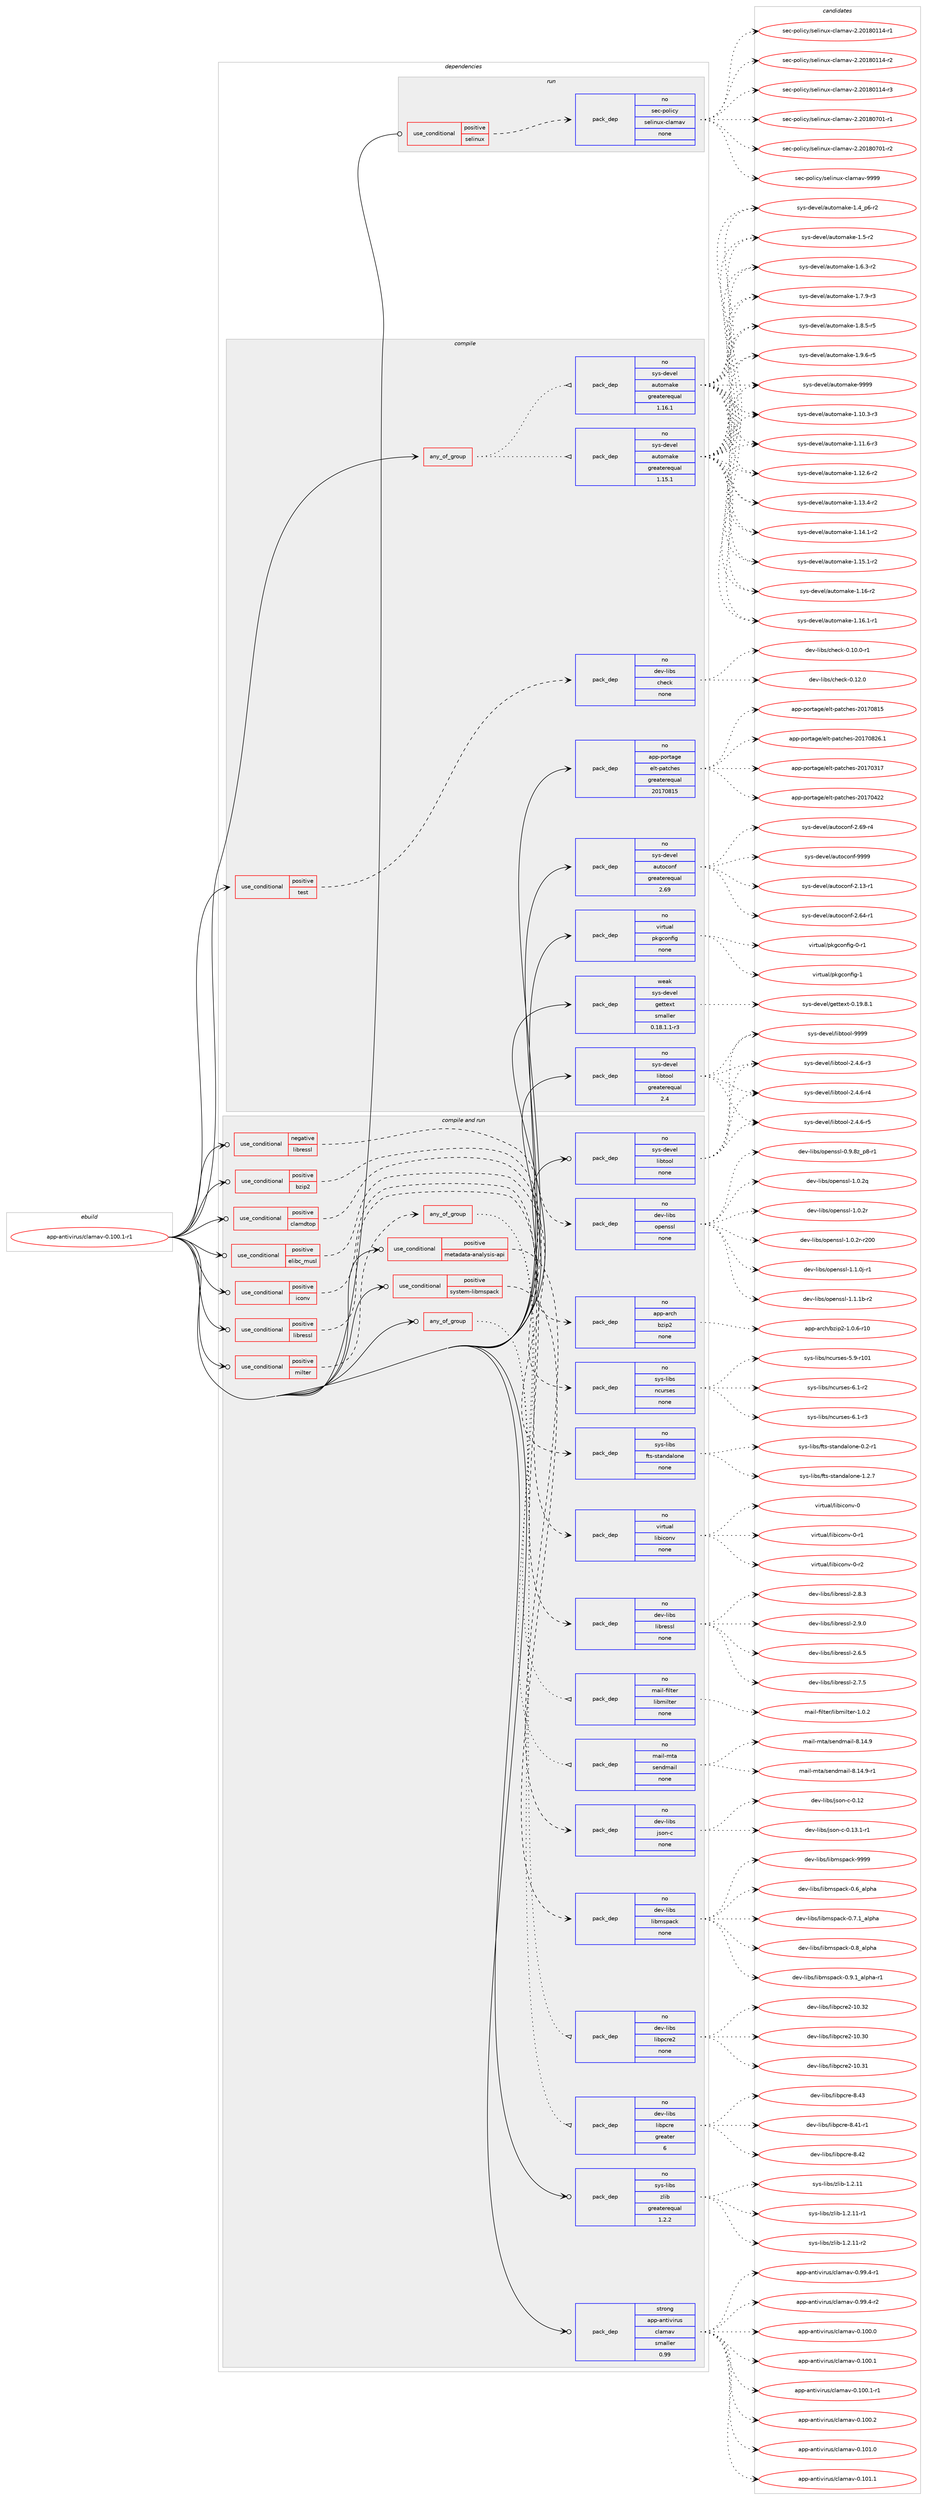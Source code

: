 digraph prolog {

# *************
# Graph options
# *************

newrank=true;
concentrate=true;
compound=true;
graph [rankdir=LR,fontname=Helvetica,fontsize=10,ranksep=1.5];#, ranksep=2.5, nodesep=0.2];
edge  [arrowhead=vee];
node  [fontname=Helvetica,fontsize=10];

# **********
# The ebuild
# **********

subgraph cluster_leftcol {
color=gray;
rank=same;
label=<<i>ebuild</i>>;
id [label="app-antivirus/clamav-0.100.1-r1", color=red, width=4, href="../app-antivirus/clamav-0.100.1-r1.svg"];
}

# ****************
# The dependencies
# ****************

subgraph cluster_midcol {
color=gray;
label=<<i>dependencies</i>>;
subgraph cluster_compile {
fillcolor="#eeeeee";
style=filled;
label=<<i>compile</i>>;
subgraph any19178 {
dependency1270472 [label=<<TABLE BORDER="0" CELLBORDER="1" CELLSPACING="0" CELLPADDING="4"><TR><TD CELLPADDING="10">any_of_group</TD></TR></TABLE>>, shape=none, color=red];subgraph pack904450 {
dependency1270473 [label=<<TABLE BORDER="0" CELLBORDER="1" CELLSPACING="0" CELLPADDING="4" WIDTH="220"><TR><TD ROWSPAN="6" CELLPADDING="30">pack_dep</TD></TR><TR><TD WIDTH="110">no</TD></TR><TR><TD>sys-devel</TD></TR><TR><TD>automake</TD></TR><TR><TD>greaterequal</TD></TR><TR><TD>1.16.1</TD></TR></TABLE>>, shape=none, color=blue];
}
dependency1270472:e -> dependency1270473:w [weight=20,style="dotted",arrowhead="oinv"];
subgraph pack904451 {
dependency1270474 [label=<<TABLE BORDER="0" CELLBORDER="1" CELLSPACING="0" CELLPADDING="4" WIDTH="220"><TR><TD ROWSPAN="6" CELLPADDING="30">pack_dep</TD></TR><TR><TD WIDTH="110">no</TD></TR><TR><TD>sys-devel</TD></TR><TR><TD>automake</TD></TR><TR><TD>greaterequal</TD></TR><TR><TD>1.15.1</TD></TR></TABLE>>, shape=none, color=blue];
}
dependency1270472:e -> dependency1270474:w [weight=20,style="dotted",arrowhead="oinv"];
}
id:e -> dependency1270472:w [weight=20,style="solid",arrowhead="vee"];
subgraph cond346323 {
dependency1270475 [label=<<TABLE BORDER="0" CELLBORDER="1" CELLSPACING="0" CELLPADDING="4"><TR><TD ROWSPAN="3" CELLPADDING="10">use_conditional</TD></TR><TR><TD>positive</TD></TR><TR><TD>test</TD></TR></TABLE>>, shape=none, color=red];
subgraph pack904452 {
dependency1270476 [label=<<TABLE BORDER="0" CELLBORDER="1" CELLSPACING="0" CELLPADDING="4" WIDTH="220"><TR><TD ROWSPAN="6" CELLPADDING="30">pack_dep</TD></TR><TR><TD WIDTH="110">no</TD></TR><TR><TD>dev-libs</TD></TR><TR><TD>check</TD></TR><TR><TD>none</TD></TR><TR><TD></TD></TR></TABLE>>, shape=none, color=blue];
}
dependency1270475:e -> dependency1270476:w [weight=20,style="dashed",arrowhead="vee"];
}
id:e -> dependency1270475:w [weight=20,style="solid",arrowhead="vee"];
subgraph pack904453 {
dependency1270477 [label=<<TABLE BORDER="0" CELLBORDER="1" CELLSPACING="0" CELLPADDING="4" WIDTH="220"><TR><TD ROWSPAN="6" CELLPADDING="30">pack_dep</TD></TR><TR><TD WIDTH="110">no</TD></TR><TR><TD>app-portage</TD></TR><TR><TD>elt-patches</TD></TR><TR><TD>greaterequal</TD></TR><TR><TD>20170815</TD></TR></TABLE>>, shape=none, color=blue];
}
id:e -> dependency1270477:w [weight=20,style="solid",arrowhead="vee"];
subgraph pack904454 {
dependency1270478 [label=<<TABLE BORDER="0" CELLBORDER="1" CELLSPACING="0" CELLPADDING="4" WIDTH="220"><TR><TD ROWSPAN="6" CELLPADDING="30">pack_dep</TD></TR><TR><TD WIDTH="110">no</TD></TR><TR><TD>sys-devel</TD></TR><TR><TD>autoconf</TD></TR><TR><TD>greaterequal</TD></TR><TR><TD>2.69</TD></TR></TABLE>>, shape=none, color=blue];
}
id:e -> dependency1270478:w [weight=20,style="solid",arrowhead="vee"];
subgraph pack904455 {
dependency1270479 [label=<<TABLE BORDER="0" CELLBORDER="1" CELLSPACING="0" CELLPADDING="4" WIDTH="220"><TR><TD ROWSPAN="6" CELLPADDING="30">pack_dep</TD></TR><TR><TD WIDTH="110">no</TD></TR><TR><TD>sys-devel</TD></TR><TR><TD>libtool</TD></TR><TR><TD>greaterequal</TD></TR><TR><TD>2.4</TD></TR></TABLE>>, shape=none, color=blue];
}
id:e -> dependency1270479:w [weight=20,style="solid",arrowhead="vee"];
subgraph pack904456 {
dependency1270480 [label=<<TABLE BORDER="0" CELLBORDER="1" CELLSPACING="0" CELLPADDING="4" WIDTH="220"><TR><TD ROWSPAN="6" CELLPADDING="30">pack_dep</TD></TR><TR><TD WIDTH="110">no</TD></TR><TR><TD>virtual</TD></TR><TR><TD>pkgconfig</TD></TR><TR><TD>none</TD></TR><TR><TD></TD></TR></TABLE>>, shape=none, color=blue];
}
id:e -> dependency1270480:w [weight=20,style="solid",arrowhead="vee"];
subgraph pack904457 {
dependency1270481 [label=<<TABLE BORDER="0" CELLBORDER="1" CELLSPACING="0" CELLPADDING="4" WIDTH="220"><TR><TD ROWSPAN="6" CELLPADDING="30">pack_dep</TD></TR><TR><TD WIDTH="110">weak</TD></TR><TR><TD>sys-devel</TD></TR><TR><TD>gettext</TD></TR><TR><TD>smaller</TD></TR><TR><TD>0.18.1.1-r3</TD></TR></TABLE>>, shape=none, color=blue];
}
id:e -> dependency1270481:w [weight=20,style="solid",arrowhead="vee"];
}
subgraph cluster_compileandrun {
fillcolor="#eeeeee";
style=filled;
label=<<i>compile and run</i>>;
subgraph any19179 {
dependency1270482 [label=<<TABLE BORDER="0" CELLBORDER="1" CELLSPACING="0" CELLPADDING="4"><TR><TD CELLPADDING="10">any_of_group</TD></TR></TABLE>>, shape=none, color=red];subgraph pack904458 {
dependency1270483 [label=<<TABLE BORDER="0" CELLBORDER="1" CELLSPACING="0" CELLPADDING="4" WIDTH="220"><TR><TD ROWSPAN="6" CELLPADDING="30">pack_dep</TD></TR><TR><TD WIDTH="110">no</TD></TR><TR><TD>dev-libs</TD></TR><TR><TD>libpcre2</TD></TR><TR><TD>none</TD></TR><TR><TD></TD></TR></TABLE>>, shape=none, color=blue];
}
dependency1270482:e -> dependency1270483:w [weight=20,style="dotted",arrowhead="oinv"];
subgraph pack904459 {
dependency1270484 [label=<<TABLE BORDER="0" CELLBORDER="1" CELLSPACING="0" CELLPADDING="4" WIDTH="220"><TR><TD ROWSPAN="6" CELLPADDING="30">pack_dep</TD></TR><TR><TD WIDTH="110">no</TD></TR><TR><TD>dev-libs</TD></TR><TR><TD>libpcre</TD></TR><TR><TD>greater</TD></TR><TR><TD>6</TD></TR></TABLE>>, shape=none, color=blue];
}
dependency1270482:e -> dependency1270484:w [weight=20,style="dotted",arrowhead="oinv"];
}
id:e -> dependency1270482:w [weight=20,style="solid",arrowhead="odotvee"];
subgraph cond346324 {
dependency1270485 [label=<<TABLE BORDER="0" CELLBORDER="1" CELLSPACING="0" CELLPADDING="4"><TR><TD ROWSPAN="3" CELLPADDING="10">use_conditional</TD></TR><TR><TD>negative</TD></TR><TR><TD>libressl</TD></TR></TABLE>>, shape=none, color=red];
subgraph pack904460 {
dependency1270486 [label=<<TABLE BORDER="0" CELLBORDER="1" CELLSPACING="0" CELLPADDING="4" WIDTH="220"><TR><TD ROWSPAN="6" CELLPADDING="30">pack_dep</TD></TR><TR><TD WIDTH="110">no</TD></TR><TR><TD>dev-libs</TD></TR><TR><TD>openssl</TD></TR><TR><TD>none</TD></TR><TR><TD></TD></TR></TABLE>>, shape=none, color=blue];
}
dependency1270485:e -> dependency1270486:w [weight=20,style="dashed",arrowhead="vee"];
}
id:e -> dependency1270485:w [weight=20,style="solid",arrowhead="odotvee"];
subgraph cond346325 {
dependency1270487 [label=<<TABLE BORDER="0" CELLBORDER="1" CELLSPACING="0" CELLPADDING="4"><TR><TD ROWSPAN="3" CELLPADDING="10">use_conditional</TD></TR><TR><TD>positive</TD></TR><TR><TD>bzip2</TD></TR></TABLE>>, shape=none, color=red];
subgraph pack904461 {
dependency1270488 [label=<<TABLE BORDER="0" CELLBORDER="1" CELLSPACING="0" CELLPADDING="4" WIDTH="220"><TR><TD ROWSPAN="6" CELLPADDING="30">pack_dep</TD></TR><TR><TD WIDTH="110">no</TD></TR><TR><TD>app-arch</TD></TR><TR><TD>bzip2</TD></TR><TR><TD>none</TD></TR><TR><TD></TD></TR></TABLE>>, shape=none, color=blue];
}
dependency1270487:e -> dependency1270488:w [weight=20,style="dashed",arrowhead="vee"];
}
id:e -> dependency1270487:w [weight=20,style="solid",arrowhead="odotvee"];
subgraph cond346326 {
dependency1270489 [label=<<TABLE BORDER="0" CELLBORDER="1" CELLSPACING="0" CELLPADDING="4"><TR><TD ROWSPAN="3" CELLPADDING="10">use_conditional</TD></TR><TR><TD>positive</TD></TR><TR><TD>clamdtop</TD></TR></TABLE>>, shape=none, color=red];
subgraph pack904462 {
dependency1270490 [label=<<TABLE BORDER="0" CELLBORDER="1" CELLSPACING="0" CELLPADDING="4" WIDTH="220"><TR><TD ROWSPAN="6" CELLPADDING="30">pack_dep</TD></TR><TR><TD WIDTH="110">no</TD></TR><TR><TD>sys-libs</TD></TR><TR><TD>ncurses</TD></TR><TR><TD>none</TD></TR><TR><TD></TD></TR></TABLE>>, shape=none, color=blue];
}
dependency1270489:e -> dependency1270490:w [weight=20,style="dashed",arrowhead="vee"];
}
id:e -> dependency1270489:w [weight=20,style="solid",arrowhead="odotvee"];
subgraph cond346327 {
dependency1270491 [label=<<TABLE BORDER="0" CELLBORDER="1" CELLSPACING="0" CELLPADDING="4"><TR><TD ROWSPAN="3" CELLPADDING="10">use_conditional</TD></TR><TR><TD>positive</TD></TR><TR><TD>elibc_musl</TD></TR></TABLE>>, shape=none, color=red];
subgraph pack904463 {
dependency1270492 [label=<<TABLE BORDER="0" CELLBORDER="1" CELLSPACING="0" CELLPADDING="4" WIDTH="220"><TR><TD ROWSPAN="6" CELLPADDING="30">pack_dep</TD></TR><TR><TD WIDTH="110">no</TD></TR><TR><TD>sys-libs</TD></TR><TR><TD>fts-standalone</TD></TR><TR><TD>none</TD></TR><TR><TD></TD></TR></TABLE>>, shape=none, color=blue];
}
dependency1270491:e -> dependency1270492:w [weight=20,style="dashed",arrowhead="vee"];
}
id:e -> dependency1270491:w [weight=20,style="solid",arrowhead="odotvee"];
subgraph cond346328 {
dependency1270493 [label=<<TABLE BORDER="0" CELLBORDER="1" CELLSPACING="0" CELLPADDING="4"><TR><TD ROWSPAN="3" CELLPADDING="10">use_conditional</TD></TR><TR><TD>positive</TD></TR><TR><TD>iconv</TD></TR></TABLE>>, shape=none, color=red];
subgraph pack904464 {
dependency1270494 [label=<<TABLE BORDER="0" CELLBORDER="1" CELLSPACING="0" CELLPADDING="4" WIDTH="220"><TR><TD ROWSPAN="6" CELLPADDING="30">pack_dep</TD></TR><TR><TD WIDTH="110">no</TD></TR><TR><TD>virtual</TD></TR><TR><TD>libiconv</TD></TR><TR><TD>none</TD></TR><TR><TD></TD></TR></TABLE>>, shape=none, color=blue];
}
dependency1270493:e -> dependency1270494:w [weight=20,style="dashed",arrowhead="vee"];
}
id:e -> dependency1270493:w [weight=20,style="solid",arrowhead="odotvee"];
subgraph cond346329 {
dependency1270495 [label=<<TABLE BORDER="0" CELLBORDER="1" CELLSPACING="0" CELLPADDING="4"><TR><TD ROWSPAN="3" CELLPADDING="10">use_conditional</TD></TR><TR><TD>positive</TD></TR><TR><TD>libressl</TD></TR></TABLE>>, shape=none, color=red];
subgraph pack904465 {
dependency1270496 [label=<<TABLE BORDER="0" CELLBORDER="1" CELLSPACING="0" CELLPADDING="4" WIDTH="220"><TR><TD ROWSPAN="6" CELLPADDING="30">pack_dep</TD></TR><TR><TD WIDTH="110">no</TD></TR><TR><TD>dev-libs</TD></TR><TR><TD>libressl</TD></TR><TR><TD>none</TD></TR><TR><TD></TD></TR></TABLE>>, shape=none, color=blue];
}
dependency1270495:e -> dependency1270496:w [weight=20,style="dashed",arrowhead="vee"];
}
id:e -> dependency1270495:w [weight=20,style="solid",arrowhead="odotvee"];
subgraph cond346330 {
dependency1270497 [label=<<TABLE BORDER="0" CELLBORDER="1" CELLSPACING="0" CELLPADDING="4"><TR><TD ROWSPAN="3" CELLPADDING="10">use_conditional</TD></TR><TR><TD>positive</TD></TR><TR><TD>metadata-analysis-api</TD></TR></TABLE>>, shape=none, color=red];
subgraph pack904466 {
dependency1270498 [label=<<TABLE BORDER="0" CELLBORDER="1" CELLSPACING="0" CELLPADDING="4" WIDTH="220"><TR><TD ROWSPAN="6" CELLPADDING="30">pack_dep</TD></TR><TR><TD WIDTH="110">no</TD></TR><TR><TD>dev-libs</TD></TR><TR><TD>json-c</TD></TR><TR><TD>none</TD></TR><TR><TD></TD></TR></TABLE>>, shape=none, color=blue];
}
dependency1270497:e -> dependency1270498:w [weight=20,style="dashed",arrowhead="vee"];
}
id:e -> dependency1270497:w [weight=20,style="solid",arrowhead="odotvee"];
subgraph cond346331 {
dependency1270499 [label=<<TABLE BORDER="0" CELLBORDER="1" CELLSPACING="0" CELLPADDING="4"><TR><TD ROWSPAN="3" CELLPADDING="10">use_conditional</TD></TR><TR><TD>positive</TD></TR><TR><TD>milter</TD></TR></TABLE>>, shape=none, color=red];
subgraph any19180 {
dependency1270500 [label=<<TABLE BORDER="0" CELLBORDER="1" CELLSPACING="0" CELLPADDING="4"><TR><TD CELLPADDING="10">any_of_group</TD></TR></TABLE>>, shape=none, color=red];subgraph pack904467 {
dependency1270501 [label=<<TABLE BORDER="0" CELLBORDER="1" CELLSPACING="0" CELLPADDING="4" WIDTH="220"><TR><TD ROWSPAN="6" CELLPADDING="30">pack_dep</TD></TR><TR><TD WIDTH="110">no</TD></TR><TR><TD>mail-filter</TD></TR><TR><TD>libmilter</TD></TR><TR><TD>none</TD></TR><TR><TD></TD></TR></TABLE>>, shape=none, color=blue];
}
dependency1270500:e -> dependency1270501:w [weight=20,style="dotted",arrowhead="oinv"];
subgraph pack904468 {
dependency1270502 [label=<<TABLE BORDER="0" CELLBORDER="1" CELLSPACING="0" CELLPADDING="4" WIDTH="220"><TR><TD ROWSPAN="6" CELLPADDING="30">pack_dep</TD></TR><TR><TD WIDTH="110">no</TD></TR><TR><TD>mail-mta</TD></TR><TR><TD>sendmail</TD></TR><TR><TD>none</TD></TR><TR><TD></TD></TR></TABLE>>, shape=none, color=blue];
}
dependency1270500:e -> dependency1270502:w [weight=20,style="dotted",arrowhead="oinv"];
}
dependency1270499:e -> dependency1270500:w [weight=20,style="dashed",arrowhead="vee"];
}
id:e -> dependency1270499:w [weight=20,style="solid",arrowhead="odotvee"];
subgraph cond346332 {
dependency1270503 [label=<<TABLE BORDER="0" CELLBORDER="1" CELLSPACING="0" CELLPADDING="4"><TR><TD ROWSPAN="3" CELLPADDING="10">use_conditional</TD></TR><TR><TD>positive</TD></TR><TR><TD>system-libmspack</TD></TR></TABLE>>, shape=none, color=red];
subgraph pack904469 {
dependency1270504 [label=<<TABLE BORDER="0" CELLBORDER="1" CELLSPACING="0" CELLPADDING="4" WIDTH="220"><TR><TD ROWSPAN="6" CELLPADDING="30">pack_dep</TD></TR><TR><TD WIDTH="110">no</TD></TR><TR><TD>dev-libs</TD></TR><TR><TD>libmspack</TD></TR><TR><TD>none</TD></TR><TR><TD></TD></TR></TABLE>>, shape=none, color=blue];
}
dependency1270503:e -> dependency1270504:w [weight=20,style="dashed",arrowhead="vee"];
}
id:e -> dependency1270503:w [weight=20,style="solid",arrowhead="odotvee"];
subgraph pack904470 {
dependency1270505 [label=<<TABLE BORDER="0" CELLBORDER="1" CELLSPACING="0" CELLPADDING="4" WIDTH="220"><TR><TD ROWSPAN="6" CELLPADDING="30">pack_dep</TD></TR><TR><TD WIDTH="110">no</TD></TR><TR><TD>sys-devel</TD></TR><TR><TD>libtool</TD></TR><TR><TD>none</TD></TR><TR><TD></TD></TR></TABLE>>, shape=none, color=blue];
}
id:e -> dependency1270505:w [weight=20,style="solid",arrowhead="odotvee"];
subgraph pack904471 {
dependency1270506 [label=<<TABLE BORDER="0" CELLBORDER="1" CELLSPACING="0" CELLPADDING="4" WIDTH="220"><TR><TD ROWSPAN="6" CELLPADDING="30">pack_dep</TD></TR><TR><TD WIDTH="110">no</TD></TR><TR><TD>sys-libs</TD></TR><TR><TD>zlib</TD></TR><TR><TD>greaterequal</TD></TR><TR><TD>1.2.2</TD></TR></TABLE>>, shape=none, color=blue];
}
id:e -> dependency1270506:w [weight=20,style="solid",arrowhead="odotvee"];
subgraph pack904472 {
dependency1270507 [label=<<TABLE BORDER="0" CELLBORDER="1" CELLSPACING="0" CELLPADDING="4" WIDTH="220"><TR><TD ROWSPAN="6" CELLPADDING="30">pack_dep</TD></TR><TR><TD WIDTH="110">strong</TD></TR><TR><TD>app-antivirus</TD></TR><TR><TD>clamav</TD></TR><TR><TD>smaller</TD></TR><TR><TD>0.99</TD></TR></TABLE>>, shape=none, color=blue];
}
id:e -> dependency1270507:w [weight=20,style="solid",arrowhead="odotvee"];
}
subgraph cluster_run {
fillcolor="#eeeeee";
style=filled;
label=<<i>run</i>>;
subgraph cond346333 {
dependency1270508 [label=<<TABLE BORDER="0" CELLBORDER="1" CELLSPACING="0" CELLPADDING="4"><TR><TD ROWSPAN="3" CELLPADDING="10">use_conditional</TD></TR><TR><TD>positive</TD></TR><TR><TD>selinux</TD></TR></TABLE>>, shape=none, color=red];
subgraph pack904473 {
dependency1270509 [label=<<TABLE BORDER="0" CELLBORDER="1" CELLSPACING="0" CELLPADDING="4" WIDTH="220"><TR><TD ROWSPAN="6" CELLPADDING="30">pack_dep</TD></TR><TR><TD WIDTH="110">no</TD></TR><TR><TD>sec-policy</TD></TR><TR><TD>selinux-clamav</TD></TR><TR><TD>none</TD></TR><TR><TD></TD></TR></TABLE>>, shape=none, color=blue];
}
dependency1270508:e -> dependency1270509:w [weight=20,style="dashed",arrowhead="vee"];
}
id:e -> dependency1270508:w [weight=20,style="solid",arrowhead="odot"];
}
}

# **************
# The candidates
# **************

subgraph cluster_choices {
rank=same;
color=gray;
label=<<i>candidates</i>>;

subgraph choice904450 {
color=black;
nodesep=1;
choice11512111545100101118101108479711711611110997107101454946494846514511451 [label="sys-devel/automake-1.10.3-r3", color=red, width=4,href="../sys-devel/automake-1.10.3-r3.svg"];
choice11512111545100101118101108479711711611110997107101454946494946544511451 [label="sys-devel/automake-1.11.6-r3", color=red, width=4,href="../sys-devel/automake-1.11.6-r3.svg"];
choice11512111545100101118101108479711711611110997107101454946495046544511450 [label="sys-devel/automake-1.12.6-r2", color=red, width=4,href="../sys-devel/automake-1.12.6-r2.svg"];
choice11512111545100101118101108479711711611110997107101454946495146524511450 [label="sys-devel/automake-1.13.4-r2", color=red, width=4,href="../sys-devel/automake-1.13.4-r2.svg"];
choice11512111545100101118101108479711711611110997107101454946495246494511450 [label="sys-devel/automake-1.14.1-r2", color=red, width=4,href="../sys-devel/automake-1.14.1-r2.svg"];
choice11512111545100101118101108479711711611110997107101454946495346494511450 [label="sys-devel/automake-1.15.1-r2", color=red, width=4,href="../sys-devel/automake-1.15.1-r2.svg"];
choice1151211154510010111810110847971171161111099710710145494649544511450 [label="sys-devel/automake-1.16-r2", color=red, width=4,href="../sys-devel/automake-1.16-r2.svg"];
choice11512111545100101118101108479711711611110997107101454946495446494511449 [label="sys-devel/automake-1.16.1-r1", color=red, width=4,href="../sys-devel/automake-1.16.1-r1.svg"];
choice115121115451001011181011084797117116111109971071014549465295112544511450 [label="sys-devel/automake-1.4_p6-r2", color=red, width=4,href="../sys-devel/automake-1.4_p6-r2.svg"];
choice11512111545100101118101108479711711611110997107101454946534511450 [label="sys-devel/automake-1.5-r2", color=red, width=4,href="../sys-devel/automake-1.5-r2.svg"];
choice115121115451001011181011084797117116111109971071014549465446514511450 [label="sys-devel/automake-1.6.3-r2", color=red, width=4,href="../sys-devel/automake-1.6.3-r2.svg"];
choice115121115451001011181011084797117116111109971071014549465546574511451 [label="sys-devel/automake-1.7.9-r3", color=red, width=4,href="../sys-devel/automake-1.7.9-r3.svg"];
choice115121115451001011181011084797117116111109971071014549465646534511453 [label="sys-devel/automake-1.8.5-r5", color=red, width=4,href="../sys-devel/automake-1.8.5-r5.svg"];
choice115121115451001011181011084797117116111109971071014549465746544511453 [label="sys-devel/automake-1.9.6-r5", color=red, width=4,href="../sys-devel/automake-1.9.6-r5.svg"];
choice115121115451001011181011084797117116111109971071014557575757 [label="sys-devel/automake-9999", color=red, width=4,href="../sys-devel/automake-9999.svg"];
dependency1270473:e -> choice11512111545100101118101108479711711611110997107101454946494846514511451:w [style=dotted,weight="100"];
dependency1270473:e -> choice11512111545100101118101108479711711611110997107101454946494946544511451:w [style=dotted,weight="100"];
dependency1270473:e -> choice11512111545100101118101108479711711611110997107101454946495046544511450:w [style=dotted,weight="100"];
dependency1270473:e -> choice11512111545100101118101108479711711611110997107101454946495146524511450:w [style=dotted,weight="100"];
dependency1270473:e -> choice11512111545100101118101108479711711611110997107101454946495246494511450:w [style=dotted,weight="100"];
dependency1270473:e -> choice11512111545100101118101108479711711611110997107101454946495346494511450:w [style=dotted,weight="100"];
dependency1270473:e -> choice1151211154510010111810110847971171161111099710710145494649544511450:w [style=dotted,weight="100"];
dependency1270473:e -> choice11512111545100101118101108479711711611110997107101454946495446494511449:w [style=dotted,weight="100"];
dependency1270473:e -> choice115121115451001011181011084797117116111109971071014549465295112544511450:w [style=dotted,weight="100"];
dependency1270473:e -> choice11512111545100101118101108479711711611110997107101454946534511450:w [style=dotted,weight="100"];
dependency1270473:e -> choice115121115451001011181011084797117116111109971071014549465446514511450:w [style=dotted,weight="100"];
dependency1270473:e -> choice115121115451001011181011084797117116111109971071014549465546574511451:w [style=dotted,weight="100"];
dependency1270473:e -> choice115121115451001011181011084797117116111109971071014549465646534511453:w [style=dotted,weight="100"];
dependency1270473:e -> choice115121115451001011181011084797117116111109971071014549465746544511453:w [style=dotted,weight="100"];
dependency1270473:e -> choice115121115451001011181011084797117116111109971071014557575757:w [style=dotted,weight="100"];
}
subgraph choice904451 {
color=black;
nodesep=1;
choice11512111545100101118101108479711711611110997107101454946494846514511451 [label="sys-devel/automake-1.10.3-r3", color=red, width=4,href="../sys-devel/automake-1.10.3-r3.svg"];
choice11512111545100101118101108479711711611110997107101454946494946544511451 [label="sys-devel/automake-1.11.6-r3", color=red, width=4,href="../sys-devel/automake-1.11.6-r3.svg"];
choice11512111545100101118101108479711711611110997107101454946495046544511450 [label="sys-devel/automake-1.12.6-r2", color=red, width=4,href="../sys-devel/automake-1.12.6-r2.svg"];
choice11512111545100101118101108479711711611110997107101454946495146524511450 [label="sys-devel/automake-1.13.4-r2", color=red, width=4,href="../sys-devel/automake-1.13.4-r2.svg"];
choice11512111545100101118101108479711711611110997107101454946495246494511450 [label="sys-devel/automake-1.14.1-r2", color=red, width=4,href="../sys-devel/automake-1.14.1-r2.svg"];
choice11512111545100101118101108479711711611110997107101454946495346494511450 [label="sys-devel/automake-1.15.1-r2", color=red, width=4,href="../sys-devel/automake-1.15.1-r2.svg"];
choice1151211154510010111810110847971171161111099710710145494649544511450 [label="sys-devel/automake-1.16-r2", color=red, width=4,href="../sys-devel/automake-1.16-r2.svg"];
choice11512111545100101118101108479711711611110997107101454946495446494511449 [label="sys-devel/automake-1.16.1-r1", color=red, width=4,href="../sys-devel/automake-1.16.1-r1.svg"];
choice115121115451001011181011084797117116111109971071014549465295112544511450 [label="sys-devel/automake-1.4_p6-r2", color=red, width=4,href="../sys-devel/automake-1.4_p6-r2.svg"];
choice11512111545100101118101108479711711611110997107101454946534511450 [label="sys-devel/automake-1.5-r2", color=red, width=4,href="../sys-devel/automake-1.5-r2.svg"];
choice115121115451001011181011084797117116111109971071014549465446514511450 [label="sys-devel/automake-1.6.3-r2", color=red, width=4,href="../sys-devel/automake-1.6.3-r2.svg"];
choice115121115451001011181011084797117116111109971071014549465546574511451 [label="sys-devel/automake-1.7.9-r3", color=red, width=4,href="../sys-devel/automake-1.7.9-r3.svg"];
choice115121115451001011181011084797117116111109971071014549465646534511453 [label="sys-devel/automake-1.8.5-r5", color=red, width=4,href="../sys-devel/automake-1.8.5-r5.svg"];
choice115121115451001011181011084797117116111109971071014549465746544511453 [label="sys-devel/automake-1.9.6-r5", color=red, width=4,href="../sys-devel/automake-1.9.6-r5.svg"];
choice115121115451001011181011084797117116111109971071014557575757 [label="sys-devel/automake-9999", color=red, width=4,href="../sys-devel/automake-9999.svg"];
dependency1270474:e -> choice11512111545100101118101108479711711611110997107101454946494846514511451:w [style=dotted,weight="100"];
dependency1270474:e -> choice11512111545100101118101108479711711611110997107101454946494946544511451:w [style=dotted,weight="100"];
dependency1270474:e -> choice11512111545100101118101108479711711611110997107101454946495046544511450:w [style=dotted,weight="100"];
dependency1270474:e -> choice11512111545100101118101108479711711611110997107101454946495146524511450:w [style=dotted,weight="100"];
dependency1270474:e -> choice11512111545100101118101108479711711611110997107101454946495246494511450:w [style=dotted,weight="100"];
dependency1270474:e -> choice11512111545100101118101108479711711611110997107101454946495346494511450:w [style=dotted,weight="100"];
dependency1270474:e -> choice1151211154510010111810110847971171161111099710710145494649544511450:w [style=dotted,weight="100"];
dependency1270474:e -> choice11512111545100101118101108479711711611110997107101454946495446494511449:w [style=dotted,weight="100"];
dependency1270474:e -> choice115121115451001011181011084797117116111109971071014549465295112544511450:w [style=dotted,weight="100"];
dependency1270474:e -> choice11512111545100101118101108479711711611110997107101454946534511450:w [style=dotted,weight="100"];
dependency1270474:e -> choice115121115451001011181011084797117116111109971071014549465446514511450:w [style=dotted,weight="100"];
dependency1270474:e -> choice115121115451001011181011084797117116111109971071014549465546574511451:w [style=dotted,weight="100"];
dependency1270474:e -> choice115121115451001011181011084797117116111109971071014549465646534511453:w [style=dotted,weight="100"];
dependency1270474:e -> choice115121115451001011181011084797117116111109971071014549465746544511453:w [style=dotted,weight="100"];
dependency1270474:e -> choice115121115451001011181011084797117116111109971071014557575757:w [style=dotted,weight="100"];
}
subgraph choice904452 {
color=black;
nodesep=1;
choice1001011184510810598115479910410199107454846494846484511449 [label="dev-libs/check-0.10.0-r1", color=red, width=4,href="../dev-libs/check-0.10.0-r1.svg"];
choice100101118451081059811547991041019910745484649504648 [label="dev-libs/check-0.12.0", color=red, width=4,href="../dev-libs/check-0.12.0.svg"];
dependency1270476:e -> choice1001011184510810598115479910410199107454846494846484511449:w [style=dotted,weight="100"];
dependency1270476:e -> choice100101118451081059811547991041019910745484649504648:w [style=dotted,weight="100"];
}
subgraph choice904453 {
color=black;
nodesep=1;
choice97112112451121111141169710310147101108116451129711699104101115455048495548514955 [label="app-portage/elt-patches-20170317", color=red, width=4,href="../app-portage/elt-patches-20170317.svg"];
choice97112112451121111141169710310147101108116451129711699104101115455048495548525050 [label="app-portage/elt-patches-20170422", color=red, width=4,href="../app-portage/elt-patches-20170422.svg"];
choice97112112451121111141169710310147101108116451129711699104101115455048495548564953 [label="app-portage/elt-patches-20170815", color=red, width=4,href="../app-portage/elt-patches-20170815.svg"];
choice971121124511211111411697103101471011081164511297116991041011154550484955485650544649 [label="app-portage/elt-patches-20170826.1", color=red, width=4,href="../app-portage/elt-patches-20170826.1.svg"];
dependency1270477:e -> choice97112112451121111141169710310147101108116451129711699104101115455048495548514955:w [style=dotted,weight="100"];
dependency1270477:e -> choice97112112451121111141169710310147101108116451129711699104101115455048495548525050:w [style=dotted,weight="100"];
dependency1270477:e -> choice97112112451121111141169710310147101108116451129711699104101115455048495548564953:w [style=dotted,weight="100"];
dependency1270477:e -> choice971121124511211111411697103101471011081164511297116991041011154550484955485650544649:w [style=dotted,weight="100"];
}
subgraph choice904454 {
color=black;
nodesep=1;
choice1151211154510010111810110847971171161119911111010245504649514511449 [label="sys-devel/autoconf-2.13-r1", color=red, width=4,href="../sys-devel/autoconf-2.13-r1.svg"];
choice1151211154510010111810110847971171161119911111010245504654524511449 [label="sys-devel/autoconf-2.64-r1", color=red, width=4,href="../sys-devel/autoconf-2.64-r1.svg"];
choice1151211154510010111810110847971171161119911111010245504654574511452 [label="sys-devel/autoconf-2.69-r4", color=red, width=4,href="../sys-devel/autoconf-2.69-r4.svg"];
choice115121115451001011181011084797117116111991111101024557575757 [label="sys-devel/autoconf-9999", color=red, width=4,href="../sys-devel/autoconf-9999.svg"];
dependency1270478:e -> choice1151211154510010111810110847971171161119911111010245504649514511449:w [style=dotted,weight="100"];
dependency1270478:e -> choice1151211154510010111810110847971171161119911111010245504654524511449:w [style=dotted,weight="100"];
dependency1270478:e -> choice1151211154510010111810110847971171161119911111010245504654574511452:w [style=dotted,weight="100"];
dependency1270478:e -> choice115121115451001011181011084797117116111991111101024557575757:w [style=dotted,weight="100"];
}
subgraph choice904455 {
color=black;
nodesep=1;
choice1151211154510010111810110847108105981161111111084550465246544511451 [label="sys-devel/libtool-2.4.6-r3", color=red, width=4,href="../sys-devel/libtool-2.4.6-r3.svg"];
choice1151211154510010111810110847108105981161111111084550465246544511452 [label="sys-devel/libtool-2.4.6-r4", color=red, width=4,href="../sys-devel/libtool-2.4.6-r4.svg"];
choice1151211154510010111810110847108105981161111111084550465246544511453 [label="sys-devel/libtool-2.4.6-r5", color=red, width=4,href="../sys-devel/libtool-2.4.6-r5.svg"];
choice1151211154510010111810110847108105981161111111084557575757 [label="sys-devel/libtool-9999", color=red, width=4,href="../sys-devel/libtool-9999.svg"];
dependency1270479:e -> choice1151211154510010111810110847108105981161111111084550465246544511451:w [style=dotted,weight="100"];
dependency1270479:e -> choice1151211154510010111810110847108105981161111111084550465246544511452:w [style=dotted,weight="100"];
dependency1270479:e -> choice1151211154510010111810110847108105981161111111084550465246544511453:w [style=dotted,weight="100"];
dependency1270479:e -> choice1151211154510010111810110847108105981161111111084557575757:w [style=dotted,weight="100"];
}
subgraph choice904456 {
color=black;
nodesep=1;
choice11810511411611797108471121071039911111010210510345484511449 [label="virtual/pkgconfig-0-r1", color=red, width=4,href="../virtual/pkgconfig-0-r1.svg"];
choice1181051141161179710847112107103991111101021051034549 [label="virtual/pkgconfig-1", color=red, width=4,href="../virtual/pkgconfig-1.svg"];
dependency1270480:e -> choice11810511411611797108471121071039911111010210510345484511449:w [style=dotted,weight="100"];
dependency1270480:e -> choice1181051141161179710847112107103991111101021051034549:w [style=dotted,weight="100"];
}
subgraph choice904457 {
color=black;
nodesep=1;
choice1151211154510010111810110847103101116116101120116454846495746564649 [label="sys-devel/gettext-0.19.8.1", color=red, width=4,href="../sys-devel/gettext-0.19.8.1.svg"];
dependency1270481:e -> choice1151211154510010111810110847103101116116101120116454846495746564649:w [style=dotted,weight="100"];
}
subgraph choice904458 {
color=black;
nodesep=1;
choice100101118451081059811547108105981129911410150454948465148 [label="dev-libs/libpcre2-10.30", color=red, width=4,href="../dev-libs/libpcre2-10.30.svg"];
choice100101118451081059811547108105981129911410150454948465149 [label="dev-libs/libpcre2-10.31", color=red, width=4,href="../dev-libs/libpcre2-10.31.svg"];
choice100101118451081059811547108105981129911410150454948465150 [label="dev-libs/libpcre2-10.32", color=red, width=4,href="../dev-libs/libpcre2-10.32.svg"];
dependency1270483:e -> choice100101118451081059811547108105981129911410150454948465148:w [style=dotted,weight="100"];
dependency1270483:e -> choice100101118451081059811547108105981129911410150454948465149:w [style=dotted,weight="100"];
dependency1270483:e -> choice100101118451081059811547108105981129911410150454948465150:w [style=dotted,weight="100"];
}
subgraph choice904459 {
color=black;
nodesep=1;
choice100101118451081059811547108105981129911410145564652494511449 [label="dev-libs/libpcre-8.41-r1", color=red, width=4,href="../dev-libs/libpcre-8.41-r1.svg"];
choice10010111845108105981154710810598112991141014556465250 [label="dev-libs/libpcre-8.42", color=red, width=4,href="../dev-libs/libpcre-8.42.svg"];
choice10010111845108105981154710810598112991141014556465251 [label="dev-libs/libpcre-8.43", color=red, width=4,href="../dev-libs/libpcre-8.43.svg"];
dependency1270484:e -> choice100101118451081059811547108105981129911410145564652494511449:w [style=dotted,weight="100"];
dependency1270484:e -> choice10010111845108105981154710810598112991141014556465250:w [style=dotted,weight="100"];
dependency1270484:e -> choice10010111845108105981154710810598112991141014556465251:w [style=dotted,weight="100"];
}
subgraph choice904460 {
color=black;
nodesep=1;
choice10010111845108105981154711111210111011511510845484657465612295112564511449 [label="dev-libs/openssl-0.9.8z_p8-r1", color=red, width=4,href="../dev-libs/openssl-0.9.8z_p8-r1.svg"];
choice100101118451081059811547111112101110115115108454946484650113 [label="dev-libs/openssl-1.0.2q", color=red, width=4,href="../dev-libs/openssl-1.0.2q.svg"];
choice100101118451081059811547111112101110115115108454946484650114 [label="dev-libs/openssl-1.0.2r", color=red, width=4,href="../dev-libs/openssl-1.0.2r.svg"];
choice10010111845108105981154711111210111011511510845494648465011445114504848 [label="dev-libs/openssl-1.0.2r-r200", color=red, width=4,href="../dev-libs/openssl-1.0.2r-r200.svg"];
choice1001011184510810598115471111121011101151151084549464946481064511449 [label="dev-libs/openssl-1.1.0j-r1", color=red, width=4,href="../dev-libs/openssl-1.1.0j-r1.svg"];
choice100101118451081059811547111112101110115115108454946494649984511450 [label="dev-libs/openssl-1.1.1b-r2", color=red, width=4,href="../dev-libs/openssl-1.1.1b-r2.svg"];
dependency1270486:e -> choice10010111845108105981154711111210111011511510845484657465612295112564511449:w [style=dotted,weight="100"];
dependency1270486:e -> choice100101118451081059811547111112101110115115108454946484650113:w [style=dotted,weight="100"];
dependency1270486:e -> choice100101118451081059811547111112101110115115108454946484650114:w [style=dotted,weight="100"];
dependency1270486:e -> choice10010111845108105981154711111210111011511510845494648465011445114504848:w [style=dotted,weight="100"];
dependency1270486:e -> choice1001011184510810598115471111121011101151151084549464946481064511449:w [style=dotted,weight="100"];
dependency1270486:e -> choice100101118451081059811547111112101110115115108454946494649984511450:w [style=dotted,weight="100"];
}
subgraph choice904461 {
color=black;
nodesep=1;
choice97112112459711499104479812210511250454946484654451144948 [label="app-arch/bzip2-1.0.6-r10", color=red, width=4,href="../app-arch/bzip2-1.0.6-r10.svg"];
dependency1270488:e -> choice97112112459711499104479812210511250454946484654451144948:w [style=dotted,weight="100"];
}
subgraph choice904462 {
color=black;
nodesep=1;
choice115121115451081059811547110991171141151011154553465745114494849 [label="sys-libs/ncurses-5.9-r101", color=red, width=4,href="../sys-libs/ncurses-5.9-r101.svg"];
choice11512111545108105981154711099117114115101115455446494511450 [label="sys-libs/ncurses-6.1-r2", color=red, width=4,href="../sys-libs/ncurses-6.1-r2.svg"];
choice11512111545108105981154711099117114115101115455446494511451 [label="sys-libs/ncurses-6.1-r3", color=red, width=4,href="../sys-libs/ncurses-6.1-r3.svg"];
dependency1270490:e -> choice115121115451081059811547110991171141151011154553465745114494849:w [style=dotted,weight="100"];
dependency1270490:e -> choice11512111545108105981154711099117114115101115455446494511450:w [style=dotted,weight="100"];
dependency1270490:e -> choice11512111545108105981154711099117114115101115455446494511451:w [style=dotted,weight="100"];
}
subgraph choice904463 {
color=black;
nodesep=1;
choice115121115451081059811547102116115451151169711010097108111110101454846504511449 [label="sys-libs/fts-standalone-0.2-r1", color=red, width=4,href="../sys-libs/fts-standalone-0.2-r1.svg"];
choice115121115451081059811547102116115451151169711010097108111110101454946504655 [label="sys-libs/fts-standalone-1.2.7", color=red, width=4,href="../sys-libs/fts-standalone-1.2.7.svg"];
dependency1270492:e -> choice115121115451081059811547102116115451151169711010097108111110101454846504511449:w [style=dotted,weight="100"];
dependency1270492:e -> choice115121115451081059811547102116115451151169711010097108111110101454946504655:w [style=dotted,weight="100"];
}
subgraph choice904464 {
color=black;
nodesep=1;
choice118105114116117971084710810598105991111101184548 [label="virtual/libiconv-0", color=red, width=4,href="../virtual/libiconv-0.svg"];
choice1181051141161179710847108105981059911111011845484511449 [label="virtual/libiconv-0-r1", color=red, width=4,href="../virtual/libiconv-0-r1.svg"];
choice1181051141161179710847108105981059911111011845484511450 [label="virtual/libiconv-0-r2", color=red, width=4,href="../virtual/libiconv-0-r2.svg"];
dependency1270494:e -> choice118105114116117971084710810598105991111101184548:w [style=dotted,weight="100"];
dependency1270494:e -> choice1181051141161179710847108105981059911111011845484511449:w [style=dotted,weight="100"];
dependency1270494:e -> choice1181051141161179710847108105981059911111011845484511450:w [style=dotted,weight="100"];
}
subgraph choice904465 {
color=black;
nodesep=1;
choice10010111845108105981154710810598114101115115108455046544653 [label="dev-libs/libressl-2.6.5", color=red, width=4,href="../dev-libs/libressl-2.6.5.svg"];
choice10010111845108105981154710810598114101115115108455046554653 [label="dev-libs/libressl-2.7.5", color=red, width=4,href="../dev-libs/libressl-2.7.5.svg"];
choice10010111845108105981154710810598114101115115108455046564651 [label="dev-libs/libressl-2.8.3", color=red, width=4,href="../dev-libs/libressl-2.8.3.svg"];
choice10010111845108105981154710810598114101115115108455046574648 [label="dev-libs/libressl-2.9.0", color=red, width=4,href="../dev-libs/libressl-2.9.0.svg"];
dependency1270496:e -> choice10010111845108105981154710810598114101115115108455046544653:w [style=dotted,weight="100"];
dependency1270496:e -> choice10010111845108105981154710810598114101115115108455046554653:w [style=dotted,weight="100"];
dependency1270496:e -> choice10010111845108105981154710810598114101115115108455046564651:w [style=dotted,weight="100"];
dependency1270496:e -> choice10010111845108105981154710810598114101115115108455046574648:w [style=dotted,weight="100"];
}
subgraph choice904466 {
color=black;
nodesep=1;
choice10010111845108105981154710611511111045994548464950 [label="dev-libs/json-c-0.12", color=red, width=4,href="../dev-libs/json-c-0.12.svg"];
choice1001011184510810598115471061151111104599454846495146494511449 [label="dev-libs/json-c-0.13.1-r1", color=red, width=4,href="../dev-libs/json-c-0.13.1-r1.svg"];
dependency1270498:e -> choice10010111845108105981154710611511111045994548464950:w [style=dotted,weight="100"];
dependency1270498:e -> choice1001011184510810598115471061151111104599454846495146494511449:w [style=dotted,weight="100"];
}
subgraph choice904467 {
color=black;
nodesep=1;
choice10997105108451021051081161011144710810598109105108116101114454946484650 [label="mail-filter/libmilter-1.0.2", color=red, width=4,href="../mail-filter/libmilter-1.0.2.svg"];
dependency1270501:e -> choice10997105108451021051081161011144710810598109105108116101114454946484650:w [style=dotted,weight="100"];
}
subgraph choice904468 {
color=black;
nodesep=1;
choice109971051084510911697471151011101001099710510845564649524657 [label="mail-mta/sendmail-8.14.9", color=red, width=4,href="../mail-mta/sendmail-8.14.9.svg"];
choice1099710510845109116974711510111010010997105108455646495246574511449 [label="mail-mta/sendmail-8.14.9-r1", color=red, width=4,href="../mail-mta/sendmail-8.14.9-r1.svg"];
dependency1270502:e -> choice109971051084510911697471151011101001099710510845564649524657:w [style=dotted,weight="100"];
dependency1270502:e -> choice1099710510845109116974711510111010010997105108455646495246574511449:w [style=dotted,weight="100"];
}
subgraph choice904469 {
color=black;
nodesep=1;
choice10010111845108105981154710810598109115112979910745484654959710811210497 [label="dev-libs/libmspack-0.6_alpha", color=red, width=4,href="../dev-libs/libmspack-0.6_alpha.svg"];
choice100101118451081059811547108105981091151129799107454846554649959710811210497 [label="dev-libs/libmspack-0.7.1_alpha", color=red, width=4,href="../dev-libs/libmspack-0.7.1_alpha.svg"];
choice10010111845108105981154710810598109115112979910745484656959710811210497 [label="dev-libs/libmspack-0.8_alpha", color=red, width=4,href="../dev-libs/libmspack-0.8_alpha.svg"];
choice1001011184510810598115471081059810911511297991074548465746499597108112104974511449 [label="dev-libs/libmspack-0.9.1_alpha-r1", color=red, width=4,href="../dev-libs/libmspack-0.9.1_alpha-r1.svg"];
choice1001011184510810598115471081059810911511297991074557575757 [label="dev-libs/libmspack-9999", color=red, width=4,href="../dev-libs/libmspack-9999.svg"];
dependency1270504:e -> choice10010111845108105981154710810598109115112979910745484654959710811210497:w [style=dotted,weight="100"];
dependency1270504:e -> choice100101118451081059811547108105981091151129799107454846554649959710811210497:w [style=dotted,weight="100"];
dependency1270504:e -> choice10010111845108105981154710810598109115112979910745484656959710811210497:w [style=dotted,weight="100"];
dependency1270504:e -> choice1001011184510810598115471081059810911511297991074548465746499597108112104974511449:w [style=dotted,weight="100"];
dependency1270504:e -> choice1001011184510810598115471081059810911511297991074557575757:w [style=dotted,weight="100"];
}
subgraph choice904470 {
color=black;
nodesep=1;
choice1151211154510010111810110847108105981161111111084550465246544511451 [label="sys-devel/libtool-2.4.6-r3", color=red, width=4,href="../sys-devel/libtool-2.4.6-r3.svg"];
choice1151211154510010111810110847108105981161111111084550465246544511452 [label="sys-devel/libtool-2.4.6-r4", color=red, width=4,href="../sys-devel/libtool-2.4.6-r4.svg"];
choice1151211154510010111810110847108105981161111111084550465246544511453 [label="sys-devel/libtool-2.4.6-r5", color=red, width=4,href="../sys-devel/libtool-2.4.6-r5.svg"];
choice1151211154510010111810110847108105981161111111084557575757 [label="sys-devel/libtool-9999", color=red, width=4,href="../sys-devel/libtool-9999.svg"];
dependency1270505:e -> choice1151211154510010111810110847108105981161111111084550465246544511451:w [style=dotted,weight="100"];
dependency1270505:e -> choice1151211154510010111810110847108105981161111111084550465246544511452:w [style=dotted,weight="100"];
dependency1270505:e -> choice1151211154510010111810110847108105981161111111084550465246544511453:w [style=dotted,weight="100"];
dependency1270505:e -> choice1151211154510010111810110847108105981161111111084557575757:w [style=dotted,weight="100"];
}
subgraph choice904471 {
color=black;
nodesep=1;
choice1151211154510810598115471221081059845494650464949 [label="sys-libs/zlib-1.2.11", color=red, width=4,href="../sys-libs/zlib-1.2.11.svg"];
choice11512111545108105981154712210810598454946504649494511449 [label="sys-libs/zlib-1.2.11-r1", color=red, width=4,href="../sys-libs/zlib-1.2.11-r1.svg"];
choice11512111545108105981154712210810598454946504649494511450 [label="sys-libs/zlib-1.2.11-r2", color=red, width=4,href="../sys-libs/zlib-1.2.11-r2.svg"];
dependency1270506:e -> choice1151211154510810598115471221081059845494650464949:w [style=dotted,weight="100"];
dependency1270506:e -> choice11512111545108105981154712210810598454946504649494511449:w [style=dotted,weight="100"];
dependency1270506:e -> choice11512111545108105981154712210810598454946504649494511450:w [style=dotted,weight="100"];
}
subgraph choice904472 {
color=black;
nodesep=1;
choice971121124597110116105118105114117115479910897109971184548464948484648 [label="app-antivirus/clamav-0.100.0", color=red, width=4,href="../app-antivirus/clamav-0.100.0.svg"];
choice971121124597110116105118105114117115479910897109971184548464948484649 [label="app-antivirus/clamav-0.100.1", color=red, width=4,href="../app-antivirus/clamav-0.100.1.svg"];
choice9711211245971101161051181051141171154799108971099711845484649484846494511449 [label="app-antivirus/clamav-0.100.1-r1", color=red, width=4,href="../app-antivirus/clamav-0.100.1-r1.svg"];
choice971121124597110116105118105114117115479910897109971184548464948484650 [label="app-antivirus/clamav-0.100.2", color=red, width=4,href="../app-antivirus/clamav-0.100.2.svg"];
choice971121124597110116105118105114117115479910897109971184548464948494648 [label="app-antivirus/clamav-0.101.0", color=red, width=4,href="../app-antivirus/clamav-0.101.0.svg"];
choice971121124597110116105118105114117115479910897109971184548464948494649 [label="app-antivirus/clamav-0.101.1", color=red, width=4,href="../app-antivirus/clamav-0.101.1.svg"];
choice97112112459711011610511810511411711547991089710997118454846575746524511449 [label="app-antivirus/clamav-0.99.4-r1", color=red, width=4,href="../app-antivirus/clamav-0.99.4-r1.svg"];
choice97112112459711011610511810511411711547991089710997118454846575746524511450 [label="app-antivirus/clamav-0.99.4-r2", color=red, width=4,href="../app-antivirus/clamav-0.99.4-r2.svg"];
dependency1270507:e -> choice971121124597110116105118105114117115479910897109971184548464948484648:w [style=dotted,weight="100"];
dependency1270507:e -> choice971121124597110116105118105114117115479910897109971184548464948484649:w [style=dotted,weight="100"];
dependency1270507:e -> choice9711211245971101161051181051141171154799108971099711845484649484846494511449:w [style=dotted,weight="100"];
dependency1270507:e -> choice971121124597110116105118105114117115479910897109971184548464948484650:w [style=dotted,weight="100"];
dependency1270507:e -> choice971121124597110116105118105114117115479910897109971184548464948494648:w [style=dotted,weight="100"];
dependency1270507:e -> choice971121124597110116105118105114117115479910897109971184548464948494649:w [style=dotted,weight="100"];
dependency1270507:e -> choice97112112459711011610511810511411711547991089710997118454846575746524511449:w [style=dotted,weight="100"];
dependency1270507:e -> choice97112112459711011610511810511411711547991089710997118454846575746524511450:w [style=dotted,weight="100"];
}
subgraph choice904473 {
color=black;
nodesep=1;
choice115101994511211110810599121471151011081051101171204599108971099711845504650484956484949524511449 [label="sec-policy/selinux-clamav-2.20180114-r1", color=red, width=4,href="../sec-policy/selinux-clamav-2.20180114-r1.svg"];
choice115101994511211110810599121471151011081051101171204599108971099711845504650484956484949524511450 [label="sec-policy/selinux-clamav-2.20180114-r2", color=red, width=4,href="../sec-policy/selinux-clamav-2.20180114-r2.svg"];
choice115101994511211110810599121471151011081051101171204599108971099711845504650484956484949524511451 [label="sec-policy/selinux-clamav-2.20180114-r3", color=red, width=4,href="../sec-policy/selinux-clamav-2.20180114-r3.svg"];
choice115101994511211110810599121471151011081051101171204599108971099711845504650484956485548494511449 [label="sec-policy/selinux-clamav-2.20180701-r1", color=red, width=4,href="../sec-policy/selinux-clamav-2.20180701-r1.svg"];
choice115101994511211110810599121471151011081051101171204599108971099711845504650484956485548494511450 [label="sec-policy/selinux-clamav-2.20180701-r2", color=red, width=4,href="../sec-policy/selinux-clamav-2.20180701-r2.svg"];
choice11510199451121111081059912147115101108105110117120459910897109971184557575757 [label="sec-policy/selinux-clamav-9999", color=red, width=4,href="../sec-policy/selinux-clamav-9999.svg"];
dependency1270509:e -> choice115101994511211110810599121471151011081051101171204599108971099711845504650484956484949524511449:w [style=dotted,weight="100"];
dependency1270509:e -> choice115101994511211110810599121471151011081051101171204599108971099711845504650484956484949524511450:w [style=dotted,weight="100"];
dependency1270509:e -> choice115101994511211110810599121471151011081051101171204599108971099711845504650484956484949524511451:w [style=dotted,weight="100"];
dependency1270509:e -> choice115101994511211110810599121471151011081051101171204599108971099711845504650484956485548494511449:w [style=dotted,weight="100"];
dependency1270509:e -> choice115101994511211110810599121471151011081051101171204599108971099711845504650484956485548494511450:w [style=dotted,weight="100"];
dependency1270509:e -> choice11510199451121111081059912147115101108105110117120459910897109971184557575757:w [style=dotted,weight="100"];
}
}

}
